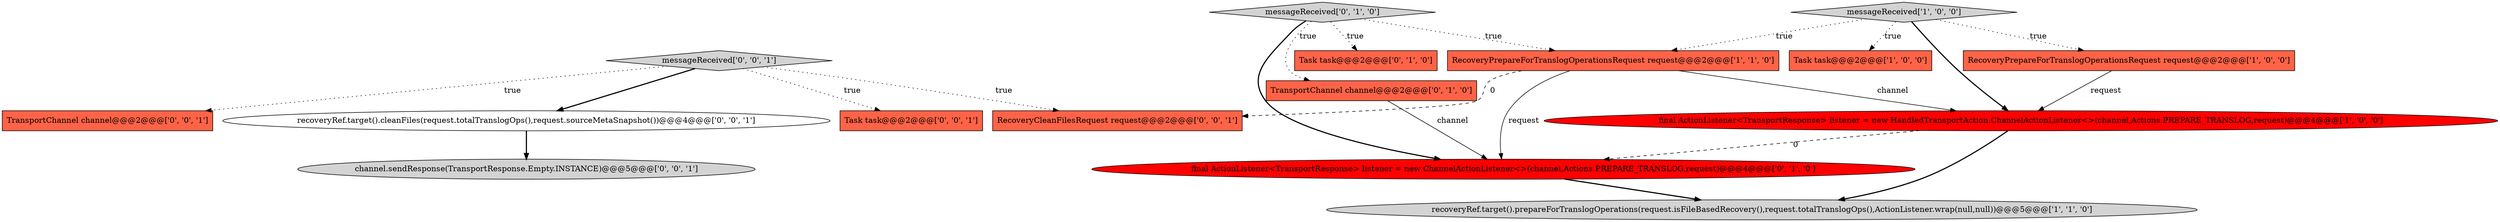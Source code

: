 digraph {
15 [style = filled, label = "RecoveryCleanFilesRequest request@@@2@@@['0', '0', '1']", fillcolor = tomato, shape = box image = "AAA0AAABBB3BBB"];
0 [style = filled, label = "RecoveryPrepareForTranslogOperationsRequest request@@@2@@@['1', '0', '0']", fillcolor = tomato, shape = box image = "AAA0AAABBB1BBB"];
11 [style = filled, label = "channel.sendResponse(TransportResponse.Empty.INSTANCE)@@@5@@@['0', '0', '1']", fillcolor = lightgray, shape = ellipse image = "AAA0AAABBB3BBB"];
13 [style = filled, label = "recoveryRef.target().cleanFiles(request.totalTranslogOps(),request.sourceMetaSnapshot())@@@4@@@['0', '0', '1']", fillcolor = white, shape = ellipse image = "AAA0AAABBB3BBB"];
7 [style = filled, label = "final ActionListener<TransportResponse> listener = new ChannelActionListener<>(channel,Actions.PREPARE_TRANSLOG,request)@@@4@@@['0', '1', '0']", fillcolor = red, shape = ellipse image = "AAA1AAABBB2BBB"];
1 [style = filled, label = "Task task@@@2@@@['1', '0', '0']", fillcolor = tomato, shape = box image = "AAA0AAABBB1BBB"];
10 [style = filled, label = "messageReceived['0', '0', '1']", fillcolor = lightgray, shape = diamond image = "AAA0AAABBB3BBB"];
9 [style = filled, label = "messageReceived['0', '1', '0']", fillcolor = lightgray, shape = diamond image = "AAA0AAABBB2BBB"];
2 [style = filled, label = "RecoveryPrepareForTranslogOperationsRequest request@@@2@@@['1', '1', '0']", fillcolor = tomato, shape = box image = "AAA0AAABBB1BBB"];
8 [style = filled, label = "Task task@@@2@@@['0', '1', '0']", fillcolor = tomato, shape = box image = "AAA0AAABBB2BBB"];
6 [style = filled, label = "TransportChannel channel@@@2@@@['0', '1', '0']", fillcolor = tomato, shape = box image = "AAA0AAABBB2BBB"];
3 [style = filled, label = "final ActionListener<TransportResponse> listener = new HandledTransportAction.ChannelActionListener<>(channel,Actions.PREPARE_TRANSLOG,request)@@@4@@@['1', '0', '0']", fillcolor = red, shape = ellipse image = "AAA1AAABBB1BBB"];
14 [style = filled, label = "Task task@@@2@@@['0', '0', '1']", fillcolor = tomato, shape = box image = "AAA0AAABBB3BBB"];
4 [style = filled, label = "messageReceived['1', '0', '0']", fillcolor = lightgray, shape = diamond image = "AAA0AAABBB1BBB"];
12 [style = filled, label = "TransportChannel channel@@@2@@@['0', '0', '1']", fillcolor = tomato, shape = box image = "AAA0AAABBB3BBB"];
5 [style = filled, label = "recoveryRef.target().prepareForTranslogOperations(request.isFileBasedRecovery(),request.totalTranslogOps(),ActionListener.wrap(null,null))@@@5@@@['1', '1', '0']", fillcolor = lightgray, shape = ellipse image = "AAA0AAABBB1BBB"];
4->3 [style = bold, label=""];
10->12 [style = dotted, label="true"];
4->1 [style = dotted, label="true"];
3->7 [style = dashed, label="0"];
2->3 [style = solid, label="channel"];
4->0 [style = dotted, label="true"];
6->7 [style = solid, label="channel"];
9->7 [style = bold, label=""];
9->6 [style = dotted, label="true"];
13->11 [style = bold, label=""];
10->14 [style = dotted, label="true"];
2->15 [style = dashed, label="0"];
10->15 [style = dotted, label="true"];
9->8 [style = dotted, label="true"];
3->5 [style = bold, label=""];
7->5 [style = bold, label=""];
10->13 [style = bold, label=""];
9->2 [style = dotted, label="true"];
0->3 [style = solid, label="request"];
2->7 [style = solid, label="request"];
4->2 [style = dotted, label="true"];
}
